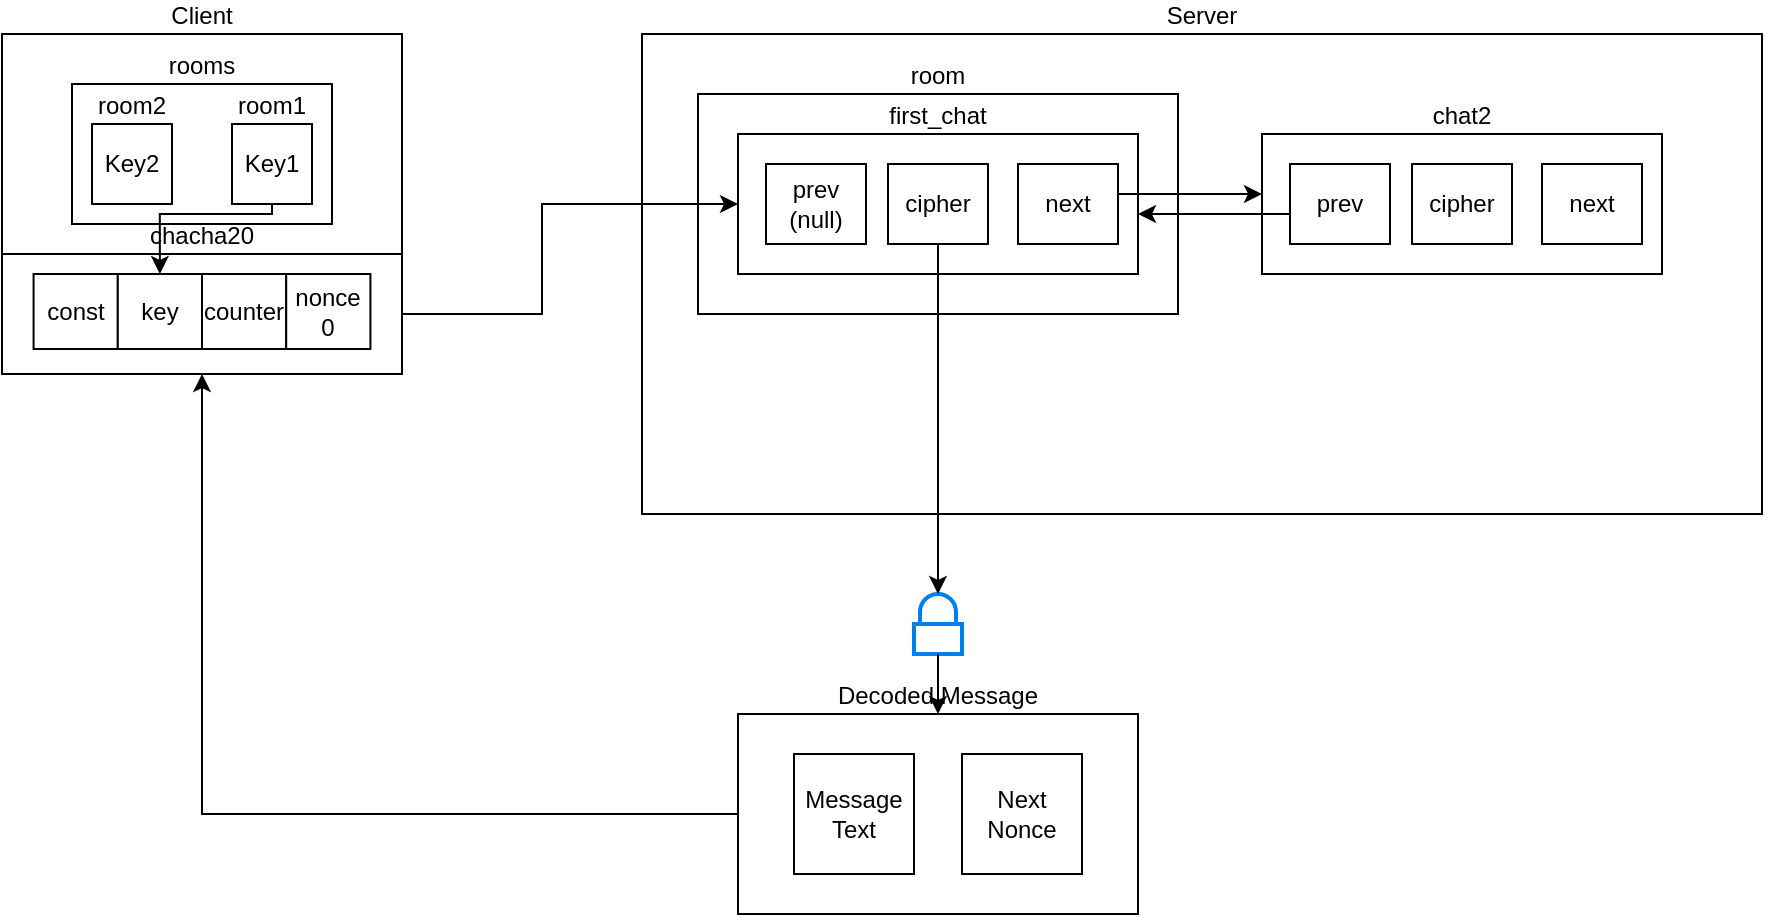 <mxfile version="28.0.7">
  <diagram name="페이지-1" id="Wfk9ajzT34edTJ_64Lct">
    <mxGraphModel dx="1042" dy="561" grid="1" gridSize="10" guides="1" tooltips="1" connect="1" arrows="1" fold="1" page="1" pageScale="1" pageWidth="827" pageHeight="1169" math="0" shadow="0">
      <root>
        <mxCell id="0" />
        <mxCell id="1" parent="0" />
        <mxCell id="JiJfD00R0jaPfundcabQ-2" value="Server" style="rounded=0;whiteSpace=wrap;html=1;labelPosition=center;verticalLabelPosition=top;align=center;verticalAlign=bottom;" vertex="1" parent="1">
          <mxGeometry x="360" y="360" width="560" height="240" as="geometry" />
        </mxCell>
        <mxCell id="JiJfD00R0jaPfundcabQ-33" value="" style="group" vertex="1" connectable="0" parent="1">
          <mxGeometry x="50" y="360" width="200" height="170" as="geometry" />
        </mxCell>
        <mxCell id="JiJfD00R0jaPfundcabQ-1" value="Client" style="rounded=0;whiteSpace=wrap;html=1;labelPosition=center;verticalLabelPosition=top;align=center;verticalAlign=bottom;" vertex="1" parent="JiJfD00R0jaPfundcabQ-33">
          <mxGeometry x="-10" width="200" height="170" as="geometry" />
        </mxCell>
        <mxCell id="JiJfD00R0jaPfundcabQ-30" value="" style="group" vertex="1" connectable="0" parent="JiJfD00R0jaPfundcabQ-33">
          <mxGeometry x="25" y="25" width="130" height="70" as="geometry" />
        </mxCell>
        <mxCell id="JiJfD00R0jaPfundcabQ-32" value="" style="group" vertex="1" connectable="0" parent="JiJfD00R0jaPfundcabQ-30">
          <mxGeometry width="130" height="70" as="geometry" />
        </mxCell>
        <mxCell id="JiJfD00R0jaPfundcabQ-5" value="rooms" style="rounded=0;whiteSpace=wrap;html=1;labelPosition=center;verticalLabelPosition=top;align=center;verticalAlign=bottom;" vertex="1" parent="JiJfD00R0jaPfundcabQ-32">
          <mxGeometry width="130" height="70" as="geometry" />
        </mxCell>
        <mxCell id="JiJfD00R0jaPfundcabQ-26" value="" style="group" vertex="1" connectable="0" parent="JiJfD00R0jaPfundcabQ-32">
          <mxGeometry x="80" y="20" width="40" height="40" as="geometry" />
        </mxCell>
        <mxCell id="JiJfD00R0jaPfundcabQ-6" value="room1" style="rounded=0;whiteSpace=wrap;html=1;labelPosition=center;verticalLabelPosition=top;align=center;verticalAlign=bottom;" vertex="1" parent="JiJfD00R0jaPfundcabQ-26">
          <mxGeometry width="40" height="40" as="geometry" />
        </mxCell>
        <mxCell id="JiJfD00R0jaPfundcabQ-9" value="Key1" style="text;html=1;align=center;verticalAlign=middle;whiteSpace=wrap;rounded=0;" vertex="1" parent="JiJfD00R0jaPfundcabQ-26">
          <mxGeometry width="40" height="40" as="geometry" />
        </mxCell>
        <mxCell id="JiJfD00R0jaPfundcabQ-27" value="" style="group" vertex="1" connectable="0" parent="JiJfD00R0jaPfundcabQ-32">
          <mxGeometry x="10" y="20" width="40" height="40" as="geometry" />
        </mxCell>
        <mxCell id="JiJfD00R0jaPfundcabQ-28" value="room2" style="rounded=0;whiteSpace=wrap;html=1;labelPosition=center;verticalLabelPosition=top;align=center;verticalAlign=bottom;" vertex="1" parent="JiJfD00R0jaPfundcabQ-27">
          <mxGeometry width="40" height="40" as="geometry" />
        </mxCell>
        <mxCell id="JiJfD00R0jaPfundcabQ-29" value="Key2" style="text;html=1;align=center;verticalAlign=middle;whiteSpace=wrap;rounded=0;" vertex="1" parent="JiJfD00R0jaPfundcabQ-27">
          <mxGeometry width="40" height="40" as="geometry" />
        </mxCell>
        <mxCell id="JiJfD00R0jaPfundcabQ-35" value="" style="group" vertex="1" connectable="0" parent="JiJfD00R0jaPfundcabQ-33">
          <mxGeometry x="-10" y="110" width="200" height="60" as="geometry" />
        </mxCell>
        <mxCell id="JiJfD00R0jaPfundcabQ-20" value="chacha20" style="rounded=0;whiteSpace=wrap;html=1;labelPosition=center;verticalLabelPosition=top;align=center;verticalAlign=bottom;" vertex="1" parent="JiJfD00R0jaPfundcabQ-35">
          <mxGeometry width="200" height="60" as="geometry" />
        </mxCell>
        <mxCell id="JiJfD00R0jaPfundcabQ-34" value="" style="group" vertex="1" connectable="0" parent="JiJfD00R0jaPfundcabQ-35">
          <mxGeometry x="15.789" y="10" width="168.421" height="37.5" as="geometry" />
        </mxCell>
        <mxCell id="JiJfD00R0jaPfundcabQ-21" value="const" style="rounded=0;whiteSpace=wrap;html=1;labelPosition=center;verticalLabelPosition=middle;align=center;verticalAlign=middle;" vertex="1" parent="JiJfD00R0jaPfundcabQ-34">
          <mxGeometry width="42.105" height="37.5" as="geometry" />
        </mxCell>
        <mxCell id="JiJfD00R0jaPfundcabQ-22" value="key" style="rounded=0;whiteSpace=wrap;html=1;labelPosition=center;verticalLabelPosition=middle;align=center;verticalAlign=middle;" vertex="1" parent="JiJfD00R0jaPfundcabQ-34">
          <mxGeometry x="42.105" width="42.105" height="37.5" as="geometry" />
        </mxCell>
        <mxCell id="JiJfD00R0jaPfundcabQ-23" value="counter" style="rounded=0;whiteSpace=wrap;html=1;labelPosition=center;verticalLabelPosition=middle;align=center;verticalAlign=middle;" vertex="1" parent="JiJfD00R0jaPfundcabQ-34">
          <mxGeometry x="84.211" width="42.105" height="37.5" as="geometry" />
        </mxCell>
        <mxCell id="JiJfD00R0jaPfundcabQ-24" value="nonce&lt;div&gt;0&lt;/div&gt;" style="rounded=0;whiteSpace=wrap;html=1;labelPosition=center;verticalLabelPosition=middle;align=center;verticalAlign=middle;" vertex="1" parent="JiJfD00R0jaPfundcabQ-34">
          <mxGeometry x="126.316" width="42.105" height="37.5" as="geometry" />
        </mxCell>
        <mxCell id="JiJfD00R0jaPfundcabQ-19" value="" style="edgeStyle=orthogonalEdgeStyle;rounded=0;orthogonalLoop=1;jettySize=auto;html=1;entryX=0.5;entryY=0;entryDx=0;entryDy=0;endArrow=classic;endFill=1;" edge="1" parent="JiJfD00R0jaPfundcabQ-33" source="JiJfD00R0jaPfundcabQ-9" target="JiJfD00R0jaPfundcabQ-22">
          <mxGeometry relative="1" as="geometry">
            <Array as="points">
              <mxPoint x="125" y="90" />
              <mxPoint x="69" y="90" />
            </Array>
            <mxPoint x="260" y="-40" as="sourcePoint" />
            <mxPoint x="490" y="95" as="targetPoint" />
          </mxGeometry>
        </mxCell>
        <mxCell id="JiJfD00R0jaPfundcabQ-38" value="" style="group" vertex="1" connectable="0" parent="1">
          <mxGeometry x="388" y="390" width="240" height="160" as="geometry" />
        </mxCell>
        <mxCell id="JiJfD00R0jaPfundcabQ-3" value="room" style="rounded=0;whiteSpace=wrap;html=1;labelPosition=center;verticalLabelPosition=top;align=center;verticalAlign=bottom;" vertex="1" parent="JiJfD00R0jaPfundcabQ-38">
          <mxGeometry width="240" height="110" as="geometry" />
        </mxCell>
        <mxCell id="JiJfD00R0jaPfundcabQ-4" value="first_chat" style="rounded=0;whiteSpace=wrap;html=1;labelPosition=center;verticalLabelPosition=top;align=center;verticalAlign=bottom;" vertex="1" parent="JiJfD00R0jaPfundcabQ-38">
          <mxGeometry x="20" y="20" width="200" height="70" as="geometry" />
        </mxCell>
        <mxCell id="JiJfD00R0jaPfundcabQ-13" value="cipher" style="rounded=0;whiteSpace=wrap;html=1;labelPosition=center;verticalLabelPosition=middle;align=center;verticalAlign=middle;" vertex="1" parent="JiJfD00R0jaPfundcabQ-38">
          <mxGeometry x="95" y="35" width="50" height="40" as="geometry" />
        </mxCell>
        <mxCell id="JiJfD00R0jaPfundcabQ-14" value="next" style="rounded=0;whiteSpace=wrap;html=1;labelPosition=center;verticalLabelPosition=middle;align=center;verticalAlign=middle;" vertex="1" parent="JiJfD00R0jaPfundcabQ-38">
          <mxGeometry x="160" y="35" width="50" height="40" as="geometry" />
        </mxCell>
        <mxCell id="JiJfD00R0jaPfundcabQ-15" value="prev&lt;div&gt;(null)&lt;/div&gt;" style="rounded=0;whiteSpace=wrap;html=1;labelPosition=center;verticalLabelPosition=middle;align=center;verticalAlign=middle;" vertex="1" parent="JiJfD00R0jaPfundcabQ-38">
          <mxGeometry x="34" y="35" width="50" height="40" as="geometry" />
        </mxCell>
        <mxCell id="JiJfD00R0jaPfundcabQ-46" style="edgeStyle=orthogonalEdgeStyle;rounded=0;orthogonalLoop=1;jettySize=auto;html=1;entryX=0;entryY=0.5;entryDx=0;entryDy=0;" edge="1" parent="JiJfD00R0jaPfundcabQ-38">
          <mxGeometry relative="1" as="geometry">
            <mxPoint x="210" y="50" as="sourcePoint" />
            <mxPoint x="282" y="50" as="targetPoint" />
          </mxGeometry>
        </mxCell>
        <mxCell id="JiJfD00R0jaPfundcabQ-8" style="edgeStyle=orthogonalEdgeStyle;rounded=0;orthogonalLoop=1;jettySize=auto;html=1;entryX=0;entryY=0.5;entryDx=0;entryDy=0;endArrow=classic;endFill=1;" edge="1" parent="1" source="JiJfD00R0jaPfundcabQ-20" target="JiJfD00R0jaPfundcabQ-4">
          <mxGeometry relative="1" as="geometry">
            <Array as="points">
              <mxPoint x="310" y="500" />
              <mxPoint x="310" y="445" />
            </Array>
          </mxGeometry>
        </mxCell>
        <mxCell id="JiJfD00R0jaPfundcabQ-39" value="" style="group" vertex="1" connectable="0" parent="1">
          <mxGeometry x="408" y="640" width="200" height="160" as="geometry" />
        </mxCell>
        <mxCell id="JiJfD00R0jaPfundcabQ-11" value="" style="html=1;verticalLabelPosition=bottom;align=center;labelBackgroundColor=#ffffff;verticalAlign=top;strokeWidth=2;strokeColor=#0080F0;shadow=0;dashed=0;shape=mxgraph.ios7.icons.locked;" vertex="1" parent="JiJfD00R0jaPfundcabQ-39">
          <mxGeometry x="88" width="24" height="30" as="geometry" />
        </mxCell>
        <mxCell id="JiJfD00R0jaPfundcabQ-16" value="Decoded Message" style="rounded=0;whiteSpace=wrap;html=1;labelPosition=center;verticalLabelPosition=top;align=center;verticalAlign=bottom;" vertex="1" parent="JiJfD00R0jaPfundcabQ-39">
          <mxGeometry y="60" width="200" height="100" as="geometry" />
        </mxCell>
        <mxCell id="JiJfD00R0jaPfundcabQ-17" value="Message&lt;div&gt;Text&lt;/div&gt;" style="rounded=0;whiteSpace=wrap;html=1;labelPosition=center;verticalLabelPosition=middle;align=center;verticalAlign=middle;" vertex="1" parent="JiJfD00R0jaPfundcabQ-39">
          <mxGeometry x="28" y="80" width="60" height="60" as="geometry" />
        </mxCell>
        <mxCell id="JiJfD00R0jaPfundcabQ-18" value="&lt;div&gt;Next&lt;/div&gt;Nonce" style="rounded=0;whiteSpace=wrap;html=1;labelPosition=center;verticalLabelPosition=middle;align=center;verticalAlign=middle;" vertex="1" parent="JiJfD00R0jaPfundcabQ-39">
          <mxGeometry x="112" y="80" width="60" height="60" as="geometry" />
        </mxCell>
        <mxCell id="JiJfD00R0jaPfundcabQ-10" value="" style="edgeStyle=orthogonalEdgeStyle;rounded=0;orthogonalLoop=1;jettySize=auto;html=1;" edge="1" parent="JiJfD00R0jaPfundcabQ-39" source="JiJfD00R0jaPfundcabQ-11" target="JiJfD00R0jaPfundcabQ-16">
          <mxGeometry relative="1" as="geometry" />
        </mxCell>
        <mxCell id="JiJfD00R0jaPfundcabQ-12" value="" style="edgeStyle=orthogonalEdgeStyle;rounded=0;orthogonalLoop=1;jettySize=auto;html=1;" edge="1" parent="1" source="JiJfD00R0jaPfundcabQ-13" target="JiJfD00R0jaPfundcabQ-11">
          <mxGeometry relative="1" as="geometry">
            <Array as="points">
              <mxPoint x="508" y="615" />
            </Array>
          </mxGeometry>
        </mxCell>
        <mxCell id="JiJfD00R0jaPfundcabQ-40" style="edgeStyle=orthogonalEdgeStyle;rounded=0;orthogonalLoop=1;jettySize=auto;html=1;" edge="1" parent="1" source="JiJfD00R0jaPfundcabQ-16" target="JiJfD00R0jaPfundcabQ-1">
          <mxGeometry relative="1" as="geometry" />
        </mxCell>
        <mxCell id="JiJfD00R0jaPfundcabQ-42" value="chat2" style="rounded=0;whiteSpace=wrap;html=1;labelPosition=center;verticalLabelPosition=top;align=center;verticalAlign=bottom;" vertex="1" parent="1">
          <mxGeometry x="670" y="410" width="200" height="70" as="geometry" />
        </mxCell>
        <mxCell id="JiJfD00R0jaPfundcabQ-43" value="cipher" style="rounded=0;whiteSpace=wrap;html=1;labelPosition=center;verticalLabelPosition=middle;align=center;verticalAlign=middle;" vertex="1" parent="1">
          <mxGeometry x="745" y="425" width="50" height="40" as="geometry" />
        </mxCell>
        <mxCell id="JiJfD00R0jaPfundcabQ-47" style="edgeStyle=orthogonalEdgeStyle;rounded=0;orthogonalLoop=1;jettySize=auto;html=1;" edge="1" parent="1">
          <mxGeometry relative="1" as="geometry">
            <mxPoint x="684" y="450" as="sourcePoint" />
            <mxPoint x="608" y="450" as="targetPoint" />
          </mxGeometry>
        </mxCell>
        <mxCell id="JiJfD00R0jaPfundcabQ-44" value="prev" style="rounded=0;whiteSpace=wrap;html=1;labelPosition=center;verticalLabelPosition=middle;align=center;verticalAlign=middle;" vertex="1" parent="1">
          <mxGeometry x="684" y="425" width="50" height="40" as="geometry" />
        </mxCell>
        <mxCell id="JiJfD00R0jaPfundcabQ-45" value="next" style="rounded=0;whiteSpace=wrap;html=1;labelPosition=center;verticalLabelPosition=middle;align=center;verticalAlign=middle;" vertex="1" parent="1">
          <mxGeometry x="810" y="425" width="50" height="40" as="geometry" />
        </mxCell>
      </root>
    </mxGraphModel>
  </diagram>
</mxfile>
